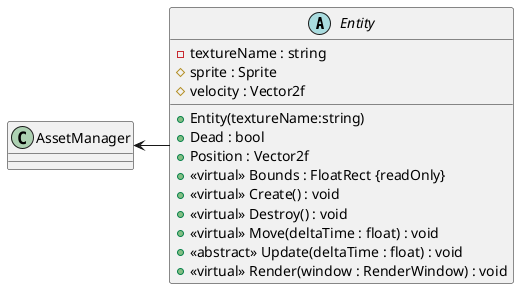 @startuml
abstract class Entity {
    - textureName : string
    # sprite : Sprite
    # velocity : Vector2f
    + Entity(textureName:string)
    + {method} Dead : bool
    + {method} Position : Vector2f
    + {method} <<virtual>> Bounds : FloatRect {readOnly}
    + <<virtual>> Create() : void
    + <<virtual>> Destroy() : void
    + <<virtual>> Move(deltaTime : float) : void
    + <<abstract>> Update(deltaTime : float) : void
    + <<virtual>> Render(window : RenderWindow) : void
}
AssetManager <- Entity
@enduml
